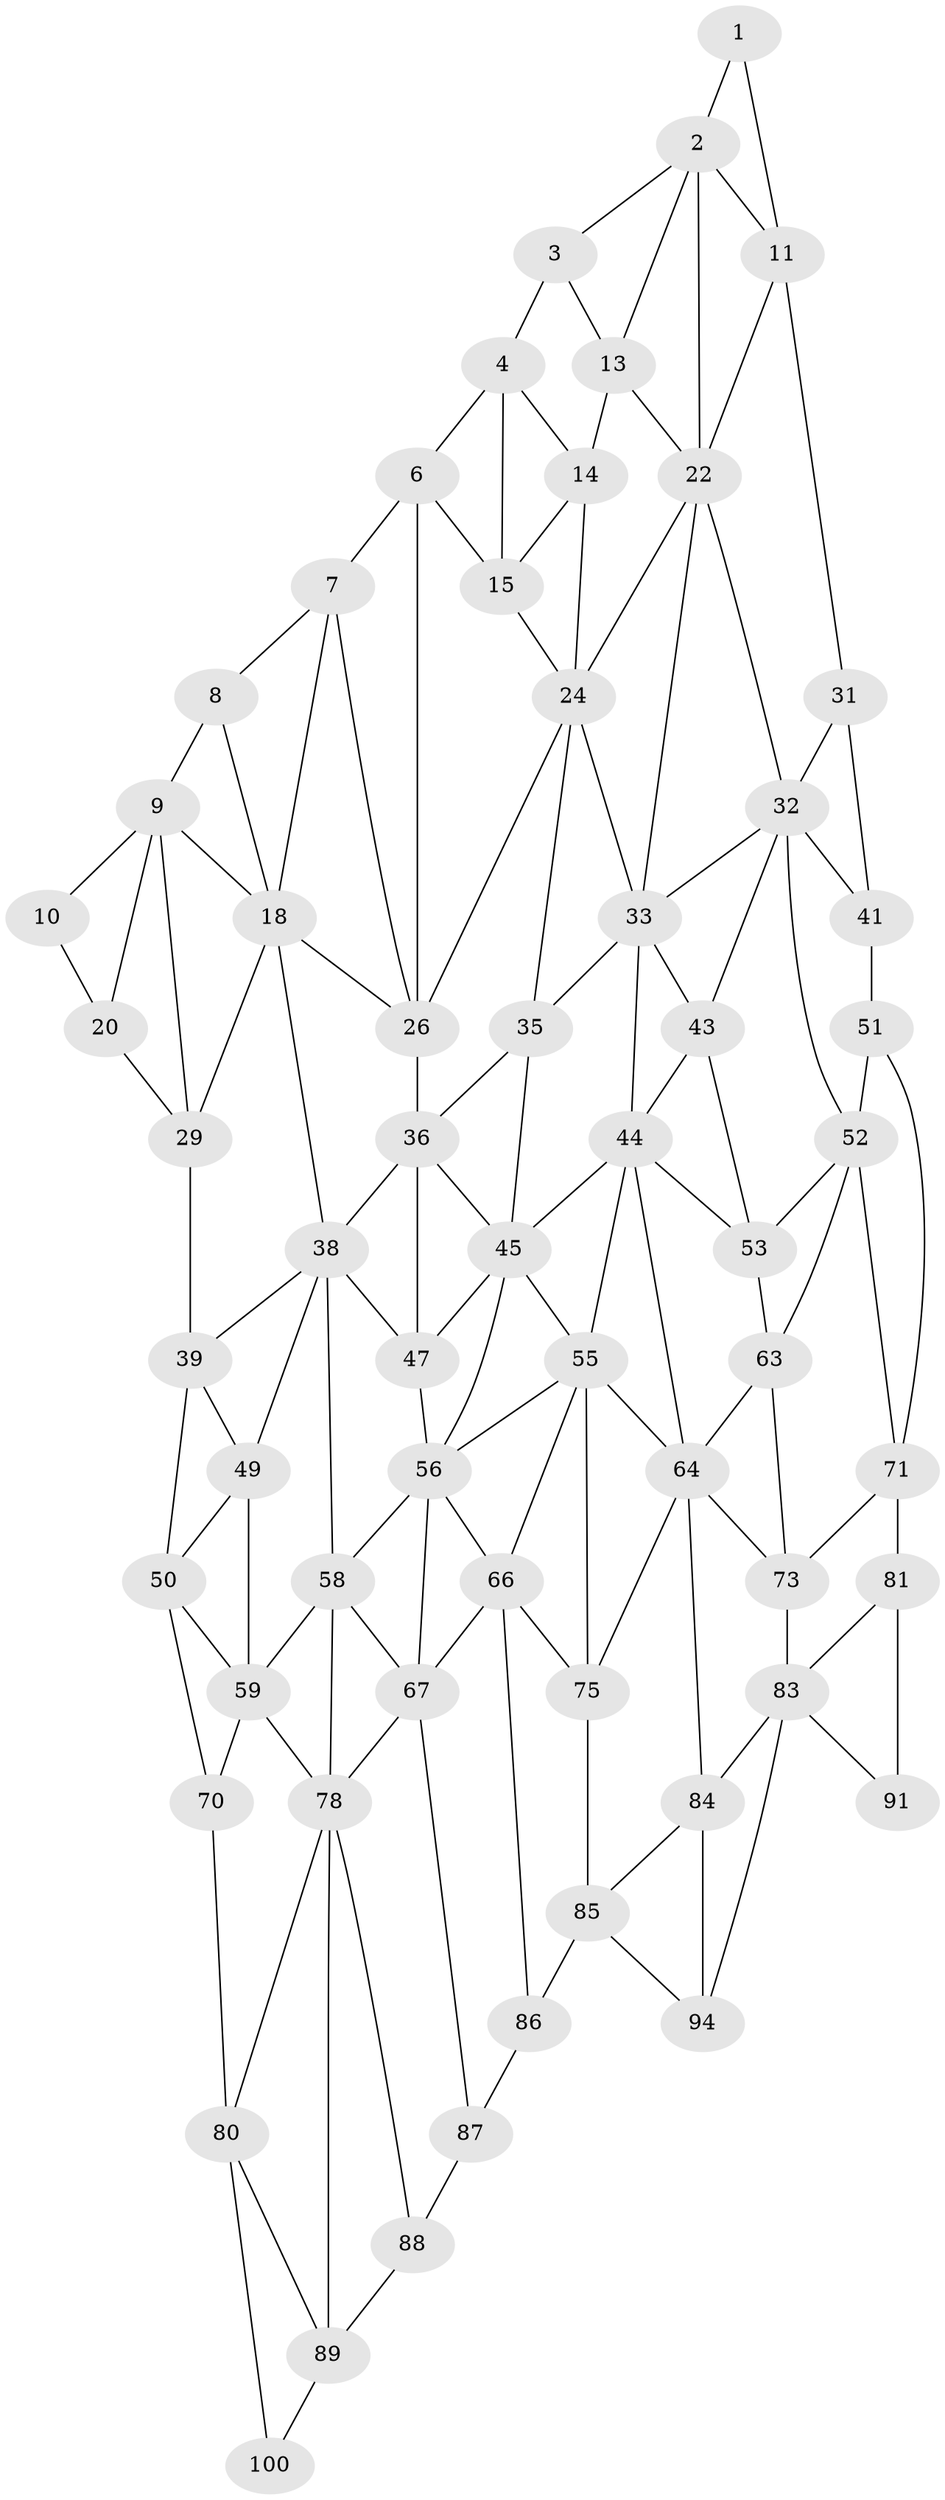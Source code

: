 // original degree distribution, {2: 0.04, 3: 0.32, 4: 0.64}
// Generated by graph-tools (version 1.1) at 2025/38/02/21/25 10:38:57]
// undirected, 61 vertices, 129 edges
graph export_dot {
graph [start="1"]
  node [color=gray90,style=filled];
  1;
  2 [super="+12"];
  3;
  4 [super="+5"];
  6 [super="+16"];
  7 [super="+17"];
  8;
  9 [super="+19"];
  10;
  11 [super="+21"];
  13;
  14;
  15;
  18 [super="+28"];
  20;
  22 [super="+23"];
  24 [super="+25"];
  26 [super="+27"];
  29 [super="+30"];
  31;
  32 [super="+42"];
  33 [super="+34"];
  35;
  36 [super="+37"];
  38 [super="+48"];
  39 [super="+40"];
  41;
  43;
  44 [super="+54"];
  45 [super="+46"];
  47;
  49;
  50 [super="+60"];
  51 [super="+61"];
  52 [super="+62"];
  53;
  55 [super="+65"];
  56 [super="+57"];
  58 [super="+68"];
  59 [super="+69"];
  63;
  64 [super="+74"];
  66 [super="+76"];
  67 [super="+77"];
  70;
  71 [super="+72"];
  73;
  75;
  78 [super="+79"];
  80 [super="+90"];
  81 [super="+82"];
  83 [super="+93"];
  84;
  85 [super="+95"];
  86 [super="+96"];
  87 [super="+97"];
  88 [super="+98"];
  89 [super="+99"];
  91 [super="+92"];
  94;
  100;
  1 -- 11;
  1 -- 2;
  2 -- 3;
  2 -- 11;
  2 -- 13;
  2 -- 22;
  3 -- 13;
  3 -- 4;
  4 -- 14;
  4 -- 6;
  4 -- 15;
  6 -- 7 [weight=2];
  6 -- 26;
  6 -- 15;
  7 -- 8;
  7 -- 18;
  7 -- 26;
  8 -- 18;
  8 -- 9;
  9 -- 10;
  9 -- 18;
  9 -- 20;
  9 -- 29;
  10 -- 20;
  11 -- 22;
  11 -- 31;
  13 -- 14;
  13 -- 22;
  14 -- 24;
  14 -- 15;
  15 -- 24;
  18 -- 26;
  18 -- 29;
  18 -- 38;
  20 -- 29;
  22 -- 32;
  22 -- 24;
  22 -- 33;
  24 -- 26;
  24 -- 35;
  24 -- 33;
  26 -- 36 [weight=2];
  29 -- 39 [weight=2];
  31 -- 41;
  31 -- 32;
  32 -- 33;
  32 -- 41;
  32 -- 43;
  32 -- 52;
  33 -- 43;
  33 -- 35;
  33 -- 44;
  35 -- 45;
  35 -- 36;
  36 -- 38;
  36 -- 47;
  36 -- 45;
  38 -- 39;
  38 -- 49;
  38 -- 58;
  38 -- 47;
  39 -- 49;
  39 -- 50;
  41 -- 51;
  43 -- 53;
  43 -- 44;
  44 -- 45;
  44 -- 64;
  44 -- 53;
  44 -- 55;
  45 -- 55;
  45 -- 56;
  45 -- 47;
  47 -- 56;
  49 -- 59;
  49 -- 50;
  50 -- 59;
  50 -- 70;
  51 -- 52 [weight=2];
  51 -- 71;
  52 -- 53;
  52 -- 63;
  52 -- 71;
  53 -- 63;
  55 -- 56;
  55 -- 64;
  55 -- 66;
  55 -- 75;
  56 -- 66;
  56 -- 58;
  56 -- 67;
  58 -- 59 [weight=2];
  58 -- 67;
  58 -- 78;
  59 -- 70;
  59 -- 78;
  63 -- 73;
  63 -- 64;
  64 -- 73;
  64 -- 75;
  64 -- 84;
  66 -- 67 [weight=2];
  66 -- 75;
  66 -- 86;
  67 -- 78;
  67 -- 87;
  70 -- 80;
  71 -- 81 [weight=2];
  71 -- 73;
  73 -- 83;
  75 -- 85;
  78 -- 88;
  78 -- 80;
  78 -- 89;
  80 -- 89;
  80 -- 100;
  81 -- 91 [weight=2];
  81 -- 83;
  83 -- 84;
  83 -- 91;
  83 -- 94;
  84 -- 94;
  84 -- 85;
  85 -- 86 [weight=2];
  85 -- 94;
  86 -- 87 [weight=2];
  87 -- 88 [weight=2];
  88 -- 89 [weight=2];
  89 -- 100;
}
